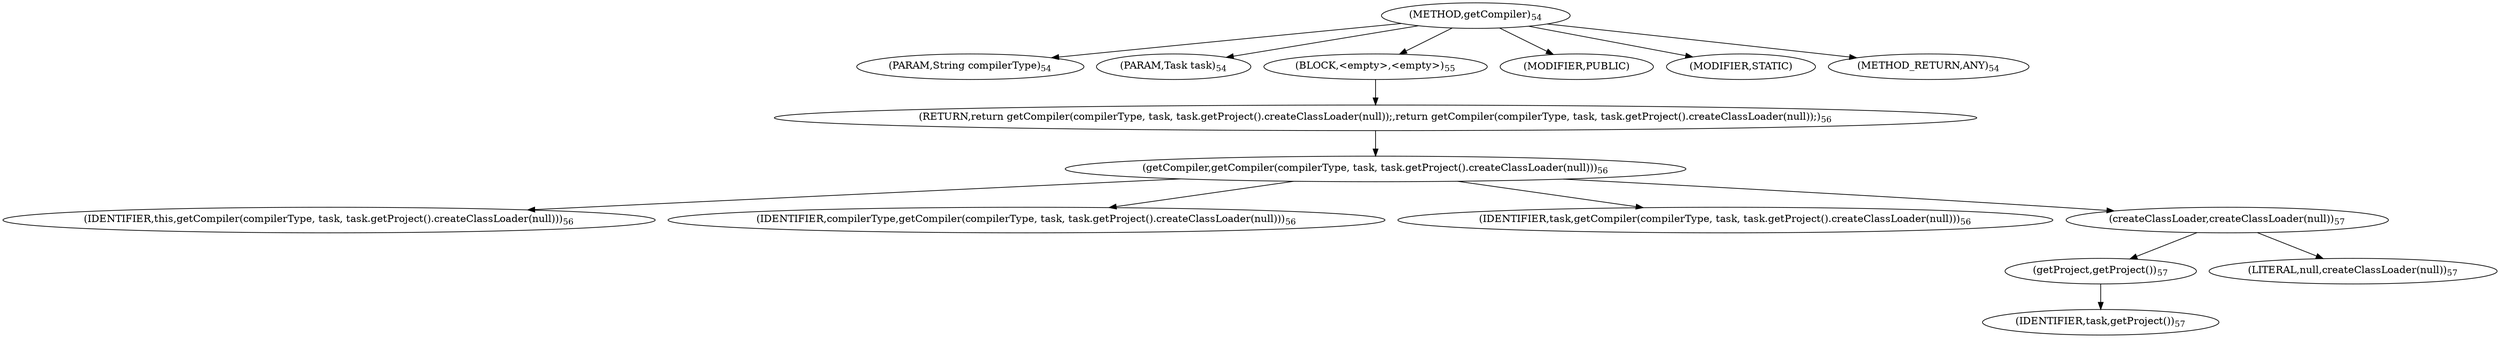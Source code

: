 digraph "getCompiler" {  
"23" [label = <(METHOD,getCompiler)<SUB>54</SUB>> ]
"24" [label = <(PARAM,String compilerType)<SUB>54</SUB>> ]
"25" [label = <(PARAM,Task task)<SUB>54</SUB>> ]
"26" [label = <(BLOCK,&lt;empty&gt;,&lt;empty&gt;)<SUB>55</SUB>> ]
"27" [label = <(RETURN,return getCompiler(compilerType, task, task.getProject().createClassLoader(null));,return getCompiler(compilerType, task, task.getProject().createClassLoader(null));)<SUB>56</SUB>> ]
"28" [label = <(getCompiler,getCompiler(compilerType, task, task.getProject().createClassLoader(null)))<SUB>56</SUB>> ]
"29" [label = <(IDENTIFIER,this,getCompiler(compilerType, task, task.getProject().createClassLoader(null)))<SUB>56</SUB>> ]
"30" [label = <(IDENTIFIER,compilerType,getCompiler(compilerType, task, task.getProject().createClassLoader(null)))<SUB>56</SUB>> ]
"31" [label = <(IDENTIFIER,task,getCompiler(compilerType, task, task.getProject().createClassLoader(null)))<SUB>56</SUB>> ]
"32" [label = <(createClassLoader,createClassLoader(null))<SUB>57</SUB>> ]
"33" [label = <(getProject,getProject())<SUB>57</SUB>> ]
"34" [label = <(IDENTIFIER,task,getProject())<SUB>57</SUB>> ]
"35" [label = <(LITERAL,null,createClassLoader(null))<SUB>57</SUB>> ]
"36" [label = <(MODIFIER,PUBLIC)> ]
"37" [label = <(MODIFIER,STATIC)> ]
"38" [label = <(METHOD_RETURN,ANY)<SUB>54</SUB>> ]
  "23" -> "24" 
  "23" -> "25" 
  "23" -> "26" 
  "23" -> "36" 
  "23" -> "37" 
  "23" -> "38" 
  "26" -> "27" 
  "27" -> "28" 
  "28" -> "29" 
  "28" -> "30" 
  "28" -> "31" 
  "28" -> "32" 
  "32" -> "33" 
  "32" -> "35" 
  "33" -> "34" 
}
